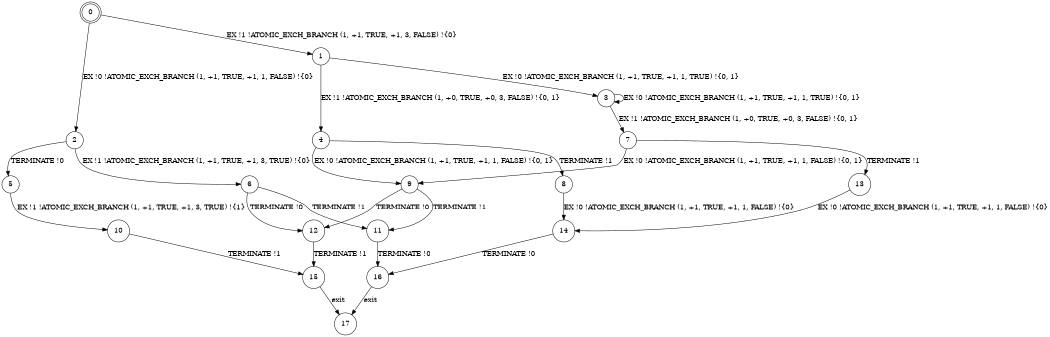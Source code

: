 digraph BCG {
size = "7, 10.5";
center = TRUE;
node [shape = circle];
0 [peripheries = 2];
0 -> 1 [label = "EX !1 !ATOMIC_EXCH_BRANCH (1, +1, TRUE, +1, 3, FALSE) !{0}"];
0 -> 2 [label = "EX !0 !ATOMIC_EXCH_BRANCH (1, +1, TRUE, +1, 1, FALSE) !{0}"];
1 -> 3 [label = "EX !0 !ATOMIC_EXCH_BRANCH (1, +1, TRUE, +1, 1, TRUE) !{0, 1}"];
1 -> 4 [label = "EX !1 !ATOMIC_EXCH_BRANCH (1, +0, TRUE, +0, 3, FALSE) !{0, 1}"];
2 -> 5 [label = "TERMINATE !0"];
2 -> 6 [label = "EX !1 !ATOMIC_EXCH_BRANCH (1, +1, TRUE, +1, 3, TRUE) !{0}"];
3 -> 7 [label = "EX !1 !ATOMIC_EXCH_BRANCH (1, +0, TRUE, +0, 3, FALSE) !{0, 1}"];
3 -> 3 [label = "EX !0 !ATOMIC_EXCH_BRANCH (1, +1, TRUE, +1, 1, TRUE) !{0, 1}"];
4 -> 8 [label = "TERMINATE !1"];
4 -> 9 [label = "EX !0 !ATOMIC_EXCH_BRANCH (1, +1, TRUE, +1, 1, FALSE) !{0, 1}"];
5 -> 10 [label = "EX !1 !ATOMIC_EXCH_BRANCH (1, +1, TRUE, +1, 3, TRUE) !{1}"];
6 -> 11 [label = "TERMINATE !1"];
6 -> 12 [label = "TERMINATE !0"];
7 -> 13 [label = "TERMINATE !1"];
7 -> 9 [label = "EX !0 !ATOMIC_EXCH_BRANCH (1, +1, TRUE, +1, 1, FALSE) !{0, 1}"];
8 -> 14 [label = "EX !0 !ATOMIC_EXCH_BRANCH (1, +1, TRUE, +1, 1, FALSE) !{0}"];
9 -> 11 [label = "TERMINATE !1"];
9 -> 12 [label = "TERMINATE !0"];
10 -> 15 [label = "TERMINATE !1"];
11 -> 16 [label = "TERMINATE !0"];
12 -> 15 [label = "TERMINATE !1"];
13 -> 14 [label = "EX !0 !ATOMIC_EXCH_BRANCH (1, +1, TRUE, +1, 1, FALSE) !{0}"];
14 -> 16 [label = "TERMINATE !0"];
15 -> 17 [label = "exit"];
16 -> 17 [label = "exit"];
}
